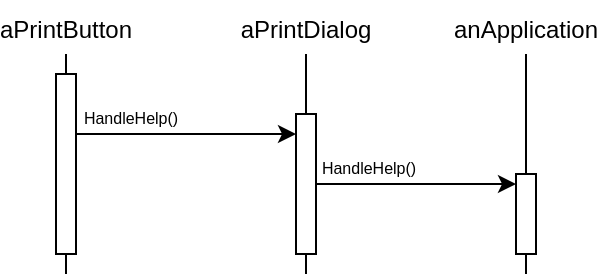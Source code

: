 <mxfile version="21.2.8" type="device">
  <diagram name="Page-1" id="ulrfTCVi9L4FmQh6ea2E">
    <mxGraphModel dx="513" dy="344" grid="1" gridSize="10" guides="1" tooltips="1" connect="1" arrows="1" fold="1" page="1" pageScale="1" pageWidth="850" pageHeight="1100" math="0" shadow="0">
      <root>
        <mxCell id="0" />
        <mxCell id="1" parent="0" />
        <mxCell id="2-vFMdC06Nq8ayGPXuzi-3" value="" style="endArrow=none;html=1;rounded=0;" edge="1" parent="1" source="2-vFMdC06Nq8ayGPXuzi-9">
          <mxGeometry width="50" height="50" relative="1" as="geometry">
            <mxPoint x="240" y="330" as="sourcePoint" />
            <mxPoint x="240" y="220" as="targetPoint" />
          </mxGeometry>
        </mxCell>
        <mxCell id="2-vFMdC06Nq8ayGPXuzi-4" value="aPrintButton" style="text;html=1;strokeColor=none;fillColor=none;align=center;verticalAlign=middle;whiteSpace=wrap;rounded=0;" vertex="1" parent="1">
          <mxGeometry x="210" y="193" width="60" height="30" as="geometry" />
        </mxCell>
        <mxCell id="2-vFMdC06Nq8ayGPXuzi-5" value="" style="endArrow=none;html=1;rounded=0;" edge="1" parent="1" source="2-vFMdC06Nq8ayGPXuzi-11">
          <mxGeometry width="50" height="50" relative="1" as="geometry">
            <mxPoint x="360" y="330" as="sourcePoint" />
            <mxPoint x="360" y="220" as="targetPoint" />
          </mxGeometry>
        </mxCell>
        <mxCell id="2-vFMdC06Nq8ayGPXuzi-6" value="aPrintDialog" style="text;html=1;strokeColor=none;fillColor=none;align=center;verticalAlign=middle;whiteSpace=wrap;rounded=0;" vertex="1" parent="1">
          <mxGeometry x="330" y="193" width="60" height="30" as="geometry" />
        </mxCell>
        <mxCell id="2-vFMdC06Nq8ayGPXuzi-7" value="" style="endArrow=none;html=1;rounded=0;" edge="1" parent="1" source="2-vFMdC06Nq8ayGPXuzi-13">
          <mxGeometry width="50" height="50" relative="1" as="geometry">
            <mxPoint x="470" y="330" as="sourcePoint" />
            <mxPoint x="470" y="220" as="targetPoint" />
          </mxGeometry>
        </mxCell>
        <mxCell id="2-vFMdC06Nq8ayGPXuzi-8" value="anApplication" style="text;html=1;strokeColor=none;fillColor=none;align=center;verticalAlign=middle;whiteSpace=wrap;rounded=0;" vertex="1" parent="1">
          <mxGeometry x="440" y="193" width="60" height="30" as="geometry" />
        </mxCell>
        <mxCell id="2-vFMdC06Nq8ayGPXuzi-10" value="" style="endArrow=none;html=1;rounded=0;" edge="1" parent="1" target="2-vFMdC06Nq8ayGPXuzi-9">
          <mxGeometry width="50" height="50" relative="1" as="geometry">
            <mxPoint x="240" y="330" as="sourcePoint" />
            <mxPoint x="240" y="220" as="targetPoint" />
          </mxGeometry>
        </mxCell>
        <mxCell id="2-vFMdC06Nq8ayGPXuzi-9" value="" style="html=1;points=[];perimeter=orthogonalPerimeter;outlineConnect=0;targetShapes=umlLifeline;portConstraint=eastwest;newEdgeStyle={&quot;edgeStyle&quot;:&quot;elbowEdgeStyle&quot;,&quot;elbow&quot;:&quot;vertical&quot;,&quot;curved&quot;:0,&quot;rounded&quot;:0};" vertex="1" parent="1">
          <mxGeometry x="235" y="230" width="10" height="90" as="geometry" />
        </mxCell>
        <mxCell id="2-vFMdC06Nq8ayGPXuzi-12" value="" style="endArrow=none;html=1;rounded=0;" edge="1" parent="1" target="2-vFMdC06Nq8ayGPXuzi-11">
          <mxGeometry width="50" height="50" relative="1" as="geometry">
            <mxPoint x="360" y="330" as="sourcePoint" />
            <mxPoint x="360" y="220" as="targetPoint" />
          </mxGeometry>
        </mxCell>
        <mxCell id="2-vFMdC06Nq8ayGPXuzi-11" value="" style="html=1;points=[];perimeter=orthogonalPerimeter;outlineConnect=0;targetShapes=umlLifeline;portConstraint=eastwest;newEdgeStyle={&quot;edgeStyle&quot;:&quot;elbowEdgeStyle&quot;,&quot;elbow&quot;:&quot;vertical&quot;,&quot;curved&quot;:0,&quot;rounded&quot;:0};" vertex="1" parent="1">
          <mxGeometry x="355" y="250" width="10" height="70" as="geometry" />
        </mxCell>
        <mxCell id="2-vFMdC06Nq8ayGPXuzi-14" value="" style="endArrow=none;html=1;rounded=0;" edge="1" parent="1" target="2-vFMdC06Nq8ayGPXuzi-13">
          <mxGeometry width="50" height="50" relative="1" as="geometry">
            <mxPoint x="470" y="330" as="sourcePoint" />
            <mxPoint x="470" y="220" as="targetPoint" />
          </mxGeometry>
        </mxCell>
        <mxCell id="2-vFMdC06Nq8ayGPXuzi-13" value="" style="html=1;points=[];perimeter=orthogonalPerimeter;outlineConnect=0;targetShapes=umlLifeline;portConstraint=eastwest;newEdgeStyle={&quot;edgeStyle&quot;:&quot;elbowEdgeStyle&quot;,&quot;elbow&quot;:&quot;vertical&quot;,&quot;curved&quot;:0,&quot;rounded&quot;:0};" vertex="1" parent="1">
          <mxGeometry x="465" y="280" width="10" height="40" as="geometry" />
        </mxCell>
        <mxCell id="2-vFMdC06Nq8ayGPXuzi-15" value="" style="endArrow=classic;html=1;rounded=0;" edge="1" parent="1" source="2-vFMdC06Nq8ayGPXuzi-9" target="2-vFMdC06Nq8ayGPXuzi-11">
          <mxGeometry width="50" height="50" relative="1" as="geometry">
            <mxPoint x="270" y="310" as="sourcePoint" />
            <mxPoint x="340" y="260" as="targetPoint" />
            <Array as="points">
              <mxPoint x="310" y="260" />
            </Array>
          </mxGeometry>
        </mxCell>
        <mxCell id="2-vFMdC06Nq8ayGPXuzi-17" value="HandleHelp()" style="edgeLabel;html=1;align=center;verticalAlign=middle;resizable=0;points=[];fontSize=8;" vertex="1" connectable="0" parent="2-vFMdC06Nq8ayGPXuzi-15">
          <mxGeometry x="-0.427" relative="1" as="geometry">
            <mxPoint x="-5" y="-8" as="offset" />
          </mxGeometry>
        </mxCell>
        <mxCell id="2-vFMdC06Nq8ayGPXuzi-16" value="" style="endArrow=classic;html=1;rounded=0;" edge="1" parent="1" source="2-vFMdC06Nq8ayGPXuzi-11" target="2-vFMdC06Nq8ayGPXuzi-13">
          <mxGeometry width="50" height="50" relative="1" as="geometry">
            <mxPoint x="365" y="310" as="sourcePoint" />
            <mxPoint x="475" y="310" as="targetPoint" />
            <Array as="points">
              <mxPoint x="430" y="285" />
            </Array>
          </mxGeometry>
        </mxCell>
        <mxCell id="2-vFMdC06Nq8ayGPXuzi-18" value="HandleHelp()" style="edgeLabel;html=1;align=center;verticalAlign=middle;resizable=0;points=[];fontSize=8;" vertex="1" connectable="0" parent="2-vFMdC06Nq8ayGPXuzi-16">
          <mxGeometry x="-0.482" y="1" relative="1" as="geometry">
            <mxPoint y="-7" as="offset" />
          </mxGeometry>
        </mxCell>
      </root>
    </mxGraphModel>
  </diagram>
</mxfile>
